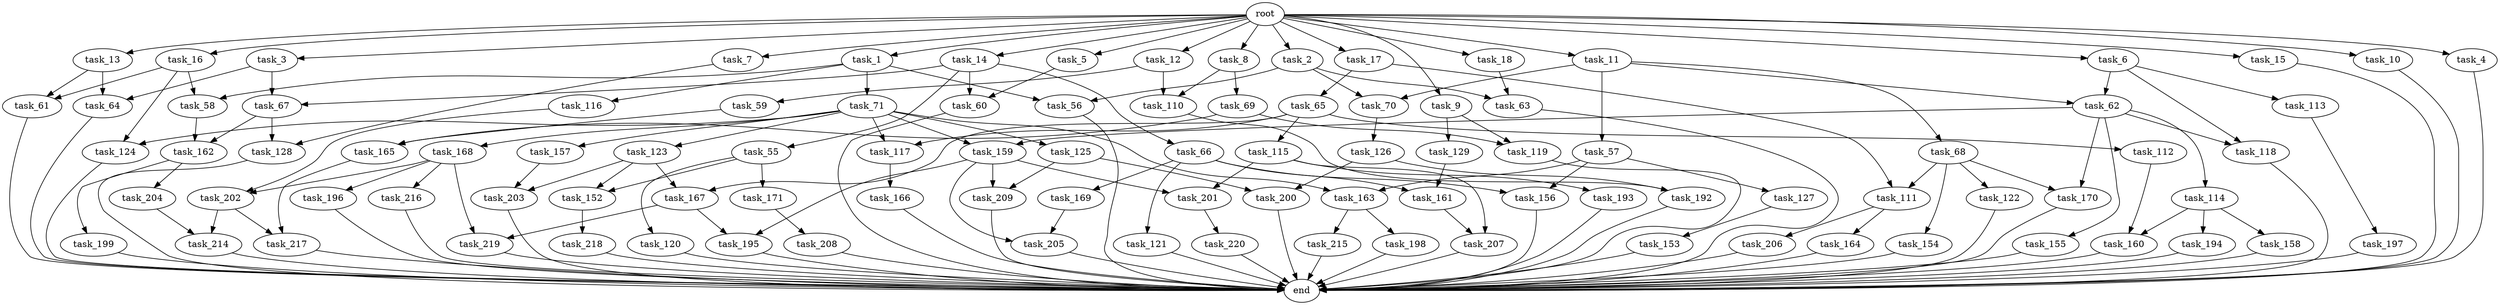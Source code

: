 digraph G {
  task_214 [size="2147483648.000000"];
  task_58 [size="9363028705.280001"];
  task_156 [size="5583457484.800000"];
  task_171 [size="6957847019.520000"];
  task_207 [size="14087492730.880001"];
  task_15 [size="10.240000"];
  task_128 [size="2147483648.000000"];
  task_64 [size="10995116277.760000"];
  task_18 [size="10.240000"];
  task_195 [size="7301444403.200000"];
  task_154 [size="4209067950.080000"];
  task_209 [size="7301444403.200000"];
  task_16 [size="10.240000"];
  task_110 [size="8933531975.680000"];
  task_68 [size="4209067950.080000"];
  task_61 [size="14087492730.880001"];
  task_217 [size="6871947673.600000"];
  task_158 [size="8589934592.000000"];
  task_1 [size="10.240000"];
  task_114 [size="1374389534.720000"];
  task_160 [size="15547781611.520000"];
  task_11 [size="10.240000"];
  task_62 [size="8418135900.160000"];
  task_2 [size="10.240000"];
  task_10 [size="10.240000"];
  task_127 [size="1374389534.720000"];
  task_66 [size="1374389534.720000"];
  task_129 [size="4209067950.080000"];
  task_166 [size="773094113.280000"];
  task_122 [size="4209067950.080000"];
  task_17 [size="10.240000"];
  task_199 [size="4209067950.080000"];
  task_155 [size="1374389534.720000"];
  task_67 [size="6871947673.600000"];
  task_218 [size="773094113.280000"];
  task_203 [size="7301444403.200000"];
  task_157 [size="2147483648.000000"];
  task_12 [size="10.240000"];
  task_194 [size="8589934592.000000"];
  task_197 [size="2147483648.000000"];
  task_167 [size="7301444403.200000"];
  task_59 [size="8589934592.000000"];
  end [size="0.000000"];
  task_170 [size="5583457484.800000"];
  task_9 [size="10.240000"];
  task_165 [size="6184752906.240000"];
  task_159 [size="3521873182.720000"];
  task_163 [size="3521873182.720000"];
  task_192 [size="3435973836.800000"];
  task_202 [size="2491081031.680000"];
  task_69 [size="343597383.680000"];
  task_57 [size="4209067950.080000"];
  task_196 [size="2147483648.000000"];
  task_118 [size="5583457484.800000"];
  task_201 [size="8589934592.000000"];
  task_65 [size="8589934592.000000"];
  task_116 [size="773094113.280000"];
  task_168 [size="2147483648.000000"];
  task_206 [size="5497558138.880000"];
  task_13 [size="10.240000"];
  task_193 [size="5497558138.880000"];
  task_121 [size="4209067950.080000"];
  task_152 [size="7301444403.200000"];
  task_219 [size="6356551598.080000"];
  task_3 [size="10.240000"];
  task_126 [size="6957847019.520000"];
  task_216 [size="2147483648.000000"];
  task_169 [size="4209067950.080000"];
  task_5 [size="10.240000"];
  task_220 [size="5497558138.880000"];
  task_115 [size="6957847019.520000"];
  task_8 [size="10.240000"];
  task_56 [size="2147483648.000000"];
  task_161 [size="9706626088.960001"];
  task_14 [size="10.240000"];
  task_198 [size="3092376453.120000"];
  task_4 [size="10.240000"];
  task_119 [size="7301444403.200000"];
  task_164 [size="5497558138.880000"];
  task_200 [size="7301444403.200000"];
  task_113 [size="4209067950.080000"];
  task_112 [size="6957847019.520000"];
  task_153 [size="8589934592.000000"];
  root [size="0.000000"];
  task_55 [size="1374389534.720000"];
  task_120 [size="6957847019.520000"];
  task_125 [size="2147483648.000000"];
  task_60 [size="3521873182.720000"];
  task_70 [size="5583457484.800000"];
  task_123 [size="2147483648.000000"];
  task_6 [size="10.240000"];
  task_215 [size="3092376453.120000"];
  task_208 [size="4209067950.080000"];
  task_124 [size="10737418240.000000"];
  task_117 [size="9105330667.520000"];
  task_162 [size="2920577761.280000"];
  task_205 [size="11682311045.120001"];
  task_111 [size="12799002542.080000"];
  task_204 [size="4209067950.080000"];
  task_63 [size="4466765987.840000"];
  task_7 [size="10.240000"];
  task_71 [size="773094113.280000"];

  task_214 -> end [size="1.000000"];
  task_58 -> task_162 [size="209715200.000000"];
  task_156 -> end [size="1.000000"];
  task_171 -> task_208 [size="411041792.000000"];
  task_207 -> end [size="1.000000"];
  task_15 -> end [size="1.000000"];
  task_128 -> end [size="1.000000"];
  task_64 -> end [size="1.000000"];
  task_18 -> task_63 [size="301989888.000000"];
  task_195 -> end [size="1.000000"];
  task_154 -> end [size="1.000000"];
  task_209 -> end [size="1.000000"];
  task_16 -> task_61 [size="838860800.000000"];
  task_16 -> task_58 [size="838860800.000000"];
  task_16 -> task_124 [size="838860800.000000"];
  task_110 -> task_192 [size="33554432.000000"];
  task_68 -> task_154 [size="411041792.000000"];
  task_68 -> task_170 [size="411041792.000000"];
  task_68 -> task_111 [size="411041792.000000"];
  task_68 -> task_122 [size="411041792.000000"];
  task_61 -> end [size="1.000000"];
  task_217 -> end [size="1.000000"];
  task_158 -> end [size="1.000000"];
  task_1 -> task_56 [size="75497472.000000"];
  task_1 -> task_58 [size="75497472.000000"];
  task_1 -> task_71 [size="75497472.000000"];
  task_1 -> task_116 [size="75497472.000000"];
  task_114 -> task_194 [size="838860800.000000"];
  task_114 -> task_160 [size="838860800.000000"];
  task_114 -> task_158 [size="838860800.000000"];
  task_160 -> end [size="1.000000"];
  task_11 -> task_62 [size="411041792.000000"];
  task_11 -> task_57 [size="411041792.000000"];
  task_11 -> task_70 [size="411041792.000000"];
  task_11 -> task_68 [size="411041792.000000"];
  task_62 -> task_118 [size="134217728.000000"];
  task_62 -> task_155 [size="134217728.000000"];
  task_62 -> task_159 [size="134217728.000000"];
  task_62 -> task_170 [size="134217728.000000"];
  task_62 -> task_114 [size="134217728.000000"];
  task_2 -> task_56 [size="134217728.000000"];
  task_2 -> task_63 [size="134217728.000000"];
  task_2 -> task_70 [size="134217728.000000"];
  task_10 -> end [size="1.000000"];
  task_127 -> task_153 [size="838860800.000000"];
  task_66 -> task_156 [size="411041792.000000"];
  task_66 -> task_161 [size="411041792.000000"];
  task_66 -> task_121 [size="411041792.000000"];
  task_66 -> task_169 [size="411041792.000000"];
  task_129 -> task_161 [size="536870912.000000"];
  task_166 -> end [size="1.000000"];
  task_122 -> end [size="1.000000"];
  task_17 -> task_111 [size="838860800.000000"];
  task_17 -> task_65 [size="838860800.000000"];
  task_199 -> end [size="1.000000"];
  task_155 -> end [size="1.000000"];
  task_67 -> task_162 [size="75497472.000000"];
  task_67 -> task_128 [size="75497472.000000"];
  task_218 -> end [size="1.000000"];
  task_203 -> end [size="1.000000"];
  task_157 -> task_203 [size="679477248.000000"];
  task_12 -> task_59 [size="838860800.000000"];
  task_12 -> task_110 [size="838860800.000000"];
  task_194 -> end [size="1.000000"];
  task_197 -> end [size="1.000000"];
  task_167 -> task_195 [size="411041792.000000"];
  task_167 -> task_219 [size="411041792.000000"];
  task_59 -> task_165 [size="301989888.000000"];
  task_170 -> end [size="1.000000"];
  task_9 -> task_119 [size="411041792.000000"];
  task_9 -> task_129 [size="411041792.000000"];
  task_165 -> task_217 [size="536870912.000000"];
  task_159 -> task_209 [size="301989888.000000"];
  task_159 -> task_205 [size="301989888.000000"];
  task_159 -> task_195 [size="301989888.000000"];
  task_159 -> task_201 [size="301989888.000000"];
  task_163 -> task_215 [size="301989888.000000"];
  task_163 -> task_198 [size="301989888.000000"];
  task_192 -> end [size="1.000000"];
  task_202 -> task_214 [size="134217728.000000"];
  task_202 -> task_217 [size="134217728.000000"];
  task_69 -> task_119 [size="301989888.000000"];
  task_69 -> task_165 [size="301989888.000000"];
  task_57 -> task_127 [size="134217728.000000"];
  task_57 -> task_156 [size="134217728.000000"];
  task_57 -> task_163 [size="134217728.000000"];
  task_196 -> end [size="1.000000"];
  task_118 -> end [size="1.000000"];
  task_201 -> task_220 [size="536870912.000000"];
  task_65 -> task_167 [size="679477248.000000"];
  task_65 -> task_112 [size="679477248.000000"];
  task_65 -> task_115 [size="679477248.000000"];
  task_65 -> task_117 [size="679477248.000000"];
  task_116 -> task_202 [size="33554432.000000"];
  task_168 -> task_202 [size="209715200.000000"];
  task_168 -> task_216 [size="209715200.000000"];
  task_168 -> task_196 [size="209715200.000000"];
  task_168 -> task_219 [size="209715200.000000"];
  task_206 -> end [size="1.000000"];
  task_13 -> task_61 [size="536870912.000000"];
  task_13 -> task_64 [size="536870912.000000"];
  task_193 -> end [size="1.000000"];
  task_121 -> end [size="1.000000"];
  task_152 -> task_218 [size="75497472.000000"];
  task_219 -> end [size="1.000000"];
  task_3 -> task_67 [size="536870912.000000"];
  task_3 -> task_64 [size="536870912.000000"];
  task_126 -> task_200 [size="301989888.000000"];
  task_126 -> task_192 [size="301989888.000000"];
  task_216 -> end [size="1.000000"];
  task_169 -> task_205 [size="838860800.000000"];
  task_5 -> task_60 [size="209715200.000000"];
  task_220 -> end [size="1.000000"];
  task_115 -> task_193 [size="536870912.000000"];
  task_115 -> task_207 [size="536870912.000000"];
  task_115 -> task_201 [size="536870912.000000"];
  task_8 -> task_69 [size="33554432.000000"];
  task_8 -> task_110 [size="33554432.000000"];
  task_56 -> end [size="1.000000"];
  task_161 -> task_207 [size="838860800.000000"];
  task_14 -> task_60 [size="134217728.000000"];
  task_14 -> task_66 [size="134217728.000000"];
  task_14 -> task_55 [size="134217728.000000"];
  task_14 -> task_67 [size="134217728.000000"];
  task_198 -> end [size="1.000000"];
  task_4 -> end [size="1.000000"];
  task_119 -> end [size="1.000000"];
  task_164 -> end [size="1.000000"];
  task_200 -> end [size="1.000000"];
  task_113 -> task_197 [size="209715200.000000"];
  task_112 -> task_160 [size="679477248.000000"];
  task_153 -> end [size="1.000000"];
  root -> task_8 [size="1.000000"];
  root -> task_9 [size="1.000000"];
  root -> task_16 [size="1.000000"];
  root -> task_14 [size="1.000000"];
  root -> task_6 [size="1.000000"];
  root -> task_4 [size="1.000000"];
  root -> task_5 [size="1.000000"];
  root -> task_1 [size="1.000000"];
  root -> task_10 [size="1.000000"];
  root -> task_13 [size="1.000000"];
  root -> task_15 [size="1.000000"];
  root -> task_11 [size="1.000000"];
  root -> task_3 [size="1.000000"];
  root -> task_12 [size="1.000000"];
  root -> task_2 [size="1.000000"];
  root -> task_18 [size="1.000000"];
  root -> task_7 [size="1.000000"];
  root -> task_17 [size="1.000000"];
  task_55 -> task_120 [size="679477248.000000"];
  task_55 -> task_171 [size="679477248.000000"];
  task_55 -> task_152 [size="679477248.000000"];
  task_120 -> end [size="1.000000"];
  task_125 -> task_209 [size="411041792.000000"];
  task_125 -> task_200 [size="411041792.000000"];
  task_60 -> end [size="1.000000"];
  task_70 -> task_126 [size="679477248.000000"];
  task_123 -> task_152 [size="33554432.000000"];
  task_123 -> task_167 [size="33554432.000000"];
  task_123 -> task_203 [size="33554432.000000"];
  task_6 -> task_62 [size="411041792.000000"];
  task_6 -> task_118 [size="411041792.000000"];
  task_6 -> task_113 [size="411041792.000000"];
  task_215 -> end [size="1.000000"];
  task_208 -> end [size="1.000000"];
  task_124 -> end [size="1.000000"];
  task_117 -> task_166 [size="75497472.000000"];
  task_162 -> task_199 [size="411041792.000000"];
  task_162 -> task_204 [size="411041792.000000"];
  task_205 -> end [size="1.000000"];
  task_111 -> task_164 [size="536870912.000000"];
  task_111 -> task_206 [size="536870912.000000"];
  task_204 -> task_214 [size="75497472.000000"];
  task_63 -> end [size="1.000000"];
  task_7 -> task_128 [size="134217728.000000"];
  task_71 -> task_125 [size="209715200.000000"];
  task_71 -> task_163 [size="209715200.000000"];
  task_71 -> task_123 [size="209715200.000000"];
  task_71 -> task_159 [size="209715200.000000"];
  task_71 -> task_157 [size="209715200.000000"];
  task_71 -> task_168 [size="209715200.000000"];
  task_71 -> task_124 [size="209715200.000000"];
  task_71 -> task_117 [size="209715200.000000"];
}
